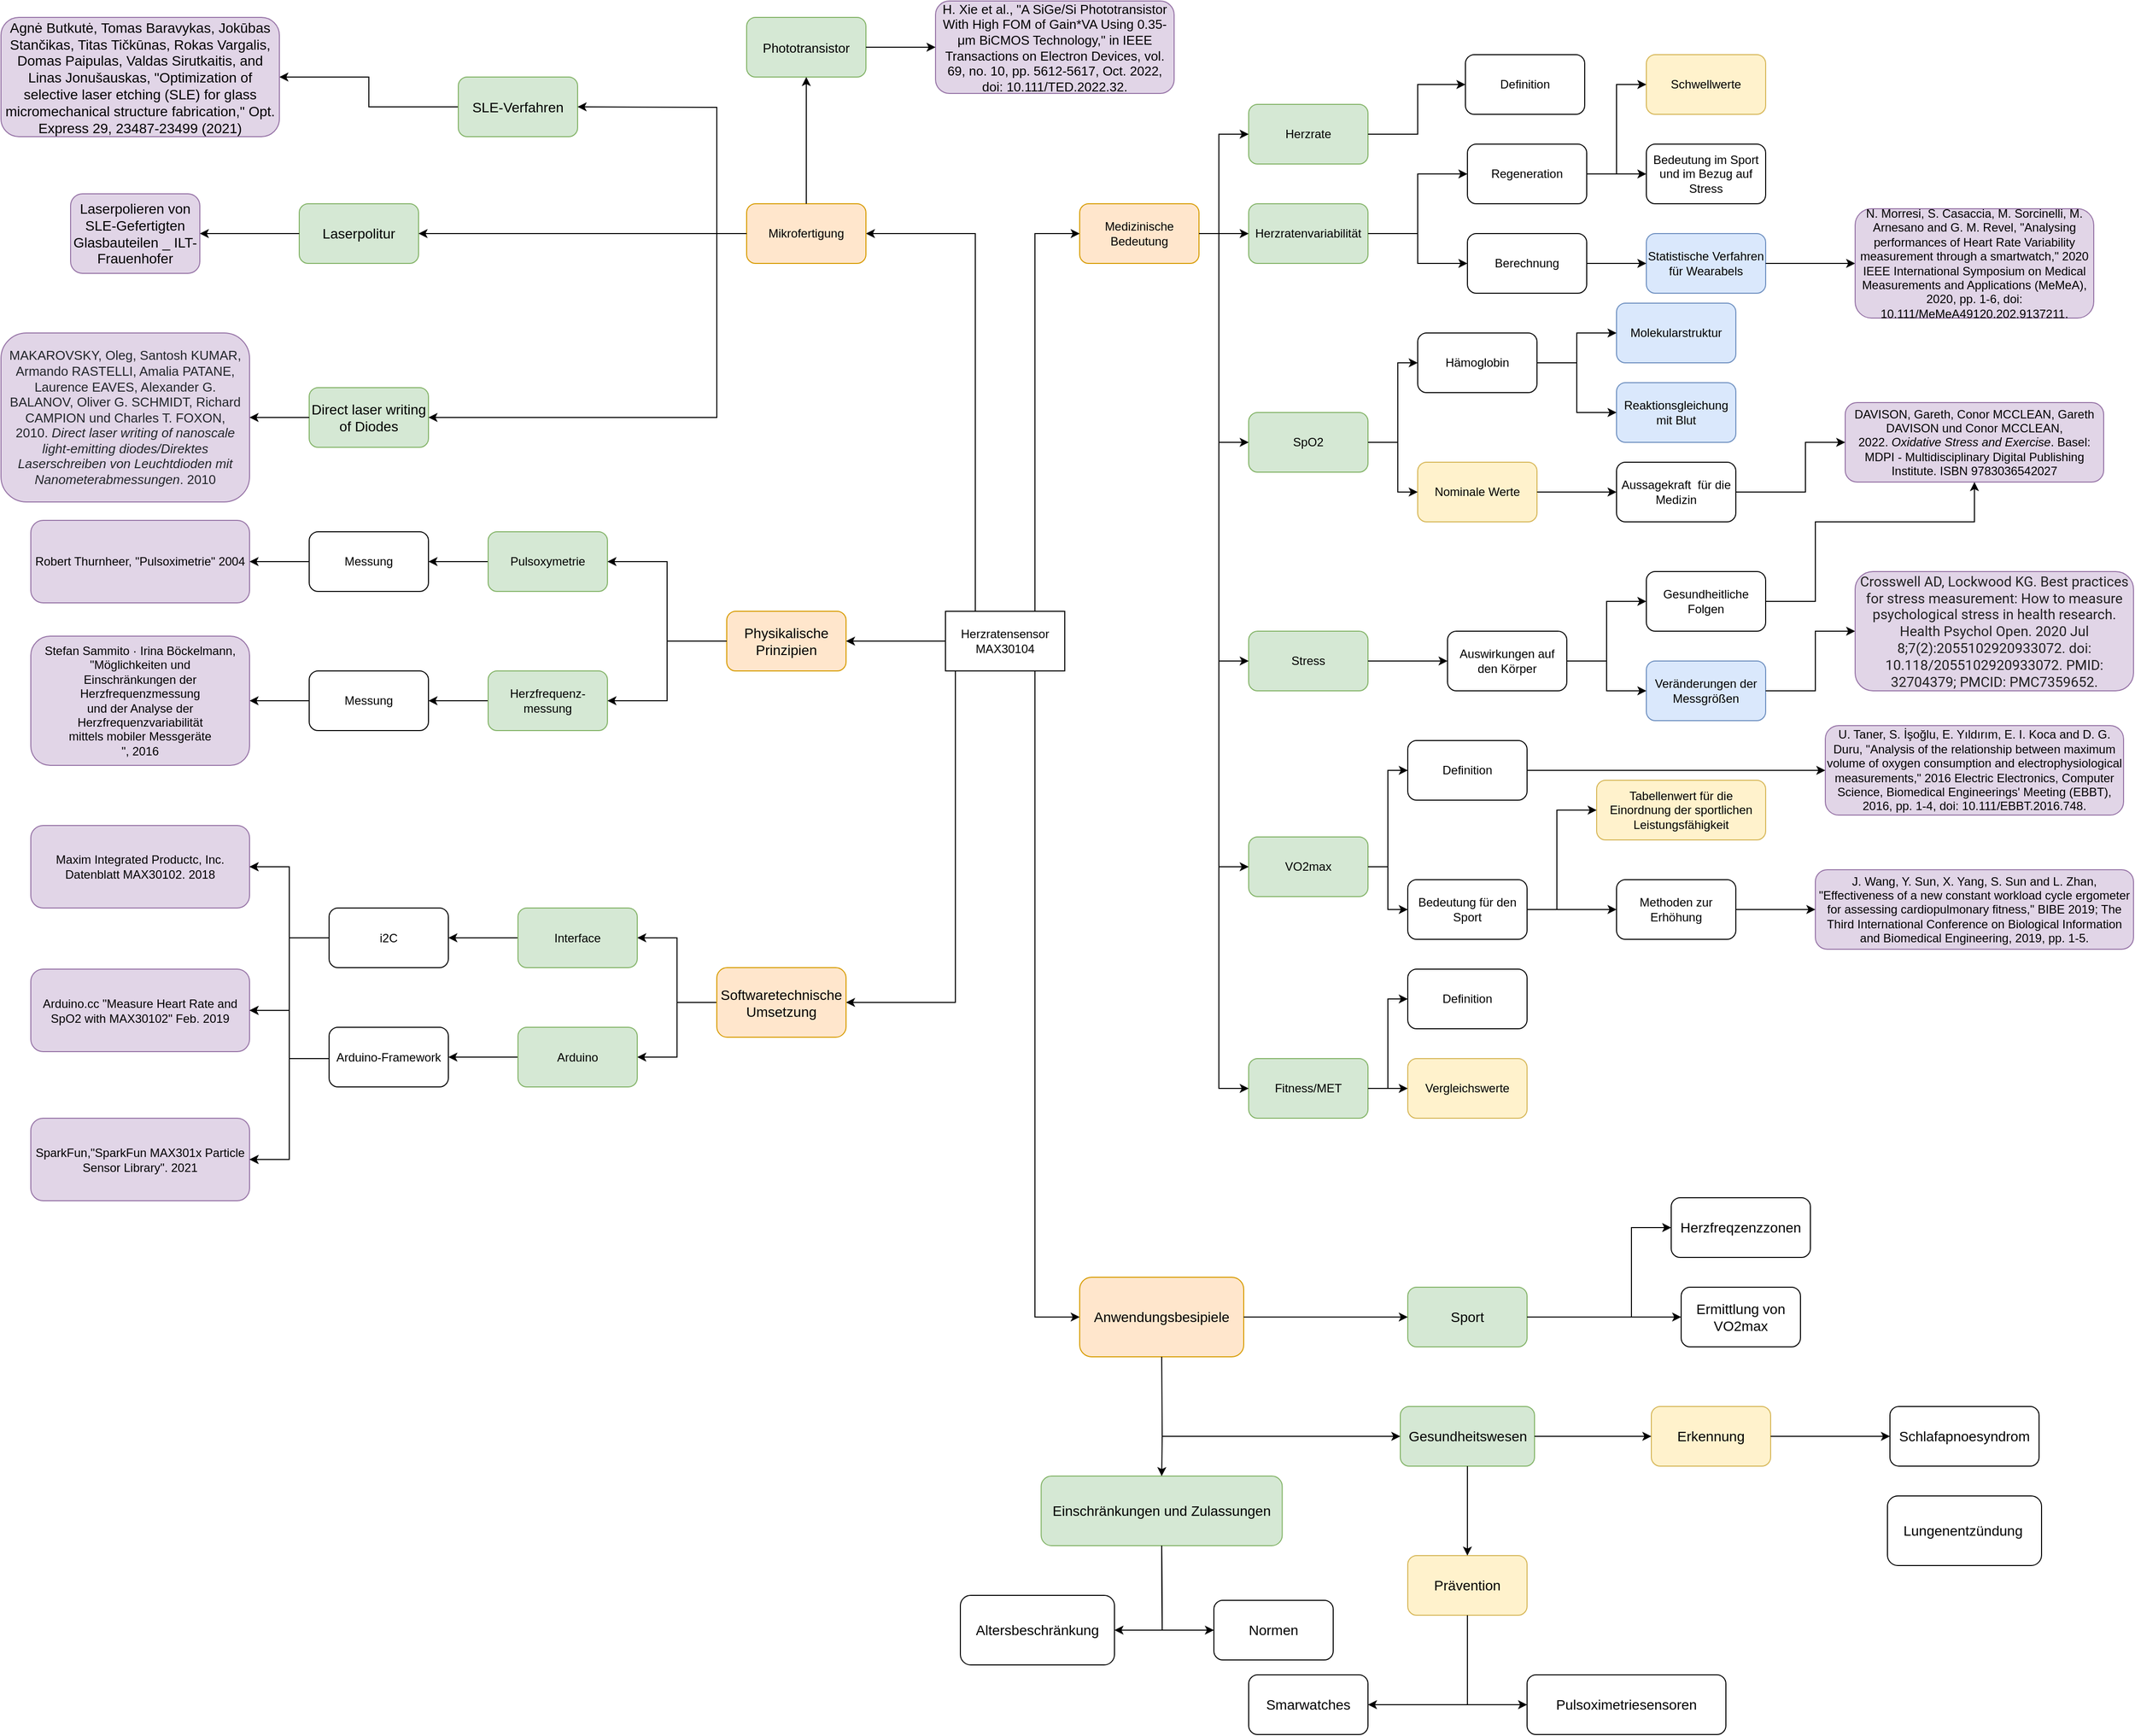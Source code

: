 <mxfile version="20.7.3" type="github">
  <diagram id="Ox3X5c6o4E4mUoxkDMP3" name="Seite-1">
    <mxGraphModel dx="1177" dy="764" grid="1" gridSize="10" guides="1" tooltips="1" connect="1" arrows="1" fold="1" page="1" pageScale="1" pageWidth="3300" pageHeight="2339" math="0" shadow="0">
      <root>
        <mxCell id="0" />
        <mxCell id="1" parent="0" />
        <mxCell id="-sYWdjPN1BsK5IJ5CKsn-82" style="edgeStyle=orthogonalEdgeStyle;rounded=0;orthogonalLoop=1;jettySize=auto;html=1;exitX=0.25;exitY=0;exitDx=0;exitDy=0;entryX=1;entryY=0.5;entryDx=0;entryDy=0;fontSize=14;fontColor=#000000;" parent="1" source="-sYWdjPN1BsK5IJ5CKsn-1" target="-sYWdjPN1BsK5IJ5CKsn-3" edge="1">
          <mxGeometry relative="1" as="geometry" />
        </mxCell>
        <mxCell id="DmaP0IcwDJtdefpeu606-30" style="edgeStyle=orthogonalEdgeStyle;rounded=0;orthogonalLoop=1;jettySize=auto;html=1;entryX=1;entryY=0.5;entryDx=0;entryDy=0;" parent="1" source="-sYWdjPN1BsK5IJ5CKsn-1" target="-sYWdjPN1BsK5IJ5CKsn-79" edge="1">
          <mxGeometry relative="1" as="geometry">
            <Array as="points">
              <mxPoint x="2080" y="1034" />
            </Array>
          </mxGeometry>
        </mxCell>
        <mxCell id="-sYWdjPN1BsK5IJ5CKsn-1" value="Herzratensensor&lt;br&gt;MAX30104" style="rounded=0;whiteSpace=wrap;html=1;" parent="1" vertex="1">
          <mxGeometry x="2070" y="640" width="120" height="60" as="geometry" />
        </mxCell>
        <mxCell id="-sYWdjPN1BsK5IJ5CKsn-2" value="Medizinische Bedeutung" style="rounded=1&#xa;;whiteSpace=wrap;html=1;fillColor=#ffe6cc;strokeColor=#d79b00;" parent="1" vertex="1">
          <mxGeometry x="2205" y="230" width="120" height="60" as="geometry" />
        </mxCell>
        <mxCell id="-sYWdjPN1BsK5IJ5CKsn-3" value="Mikrofertigung" style="rounded=1;whiteSpace=wrap;html=1;fillColor=#ffe6cc;strokeColor=#d79b00;" parent="1" vertex="1">
          <mxGeometry x="1870" y="230" width="120" height="60" as="geometry" />
        </mxCell>
        <mxCell id="-sYWdjPN1BsK5IJ5CKsn-5" value="" style="endArrow=classic;html=1;rounded=0;exitX=0.75;exitY=0;exitDx=0;exitDy=0;entryX=0;entryY=0.5;entryDx=0;entryDy=0;" parent="1" source="-sYWdjPN1BsK5IJ5CKsn-1" target="-sYWdjPN1BsK5IJ5CKsn-2" edge="1">
          <mxGeometry width="50" height="50" relative="1" as="geometry">
            <mxPoint x="2135" y="460" as="sourcePoint" />
            <mxPoint x="2185" y="410" as="targetPoint" />
            <Array as="points">
              <mxPoint x="2160" y="260" />
            </Array>
          </mxGeometry>
        </mxCell>
        <mxCell id="-sYWdjPN1BsK5IJ5CKsn-6" value="Herzrate" style="rounded=1;whiteSpace=wrap;html=1;fillColor=#d5e8d4;strokeColor=#82b366;" parent="1" vertex="1">
          <mxGeometry x="2375" y="130" width="120" height="60" as="geometry" />
        </mxCell>
        <mxCell id="-sYWdjPN1BsK5IJ5CKsn-7" value="Herzratenvariabilität" style="rounded=1;whiteSpace=wrap;html=1;fillColor=#d5e8d4;strokeColor=#82b366;" parent="1" vertex="1">
          <mxGeometry x="2375" y="230" width="120" height="60" as="geometry" />
        </mxCell>
        <mxCell id="-sYWdjPN1BsK5IJ5CKsn-8" value="SpO2" style="rounded=1;whiteSpace=wrap;html=1;fillColor=#d5e8d4;strokeColor=#82b366;" parent="1" vertex="1">
          <mxGeometry x="2375" y="440" width="120" height="60" as="geometry" />
        </mxCell>
        <mxCell id="-sYWdjPN1BsK5IJ5CKsn-9" value="Stress" style="rounded=1;whiteSpace=wrap;html=1;fillColor=#d5e8d4;strokeColor=#82b366;" parent="1" vertex="1">
          <mxGeometry x="2375" y="660" width="120" height="60" as="geometry" />
        </mxCell>
        <mxCell id="-sYWdjPN1BsK5IJ5CKsn-10" value="VO2max" style="rounded=1;whiteSpace=wrap;html=1;fillColor=#d5e8d4;strokeColor=#82b366;" parent="1" vertex="1">
          <mxGeometry x="2375" y="867" width="120" height="60" as="geometry" />
        </mxCell>
        <mxCell id="-sYWdjPN1BsK5IJ5CKsn-11" value="Fitness/MET" style="rounded=1;whiteSpace=wrap;html=1;fillColor=#d5e8d4;strokeColor=#82b366;" parent="1" vertex="1">
          <mxGeometry x="2375" y="1090" width="120" height="60" as="geometry" />
        </mxCell>
        <mxCell id="-sYWdjPN1BsK5IJ5CKsn-13" value="Regeneration" style="rounded=1;whiteSpace=wrap;html=1;" parent="1" vertex="1">
          <mxGeometry x="2595" y="170" width="120" height="60" as="geometry" />
        </mxCell>
        <mxCell id="-sYWdjPN1BsK5IJ5CKsn-14" value="Berechnung" style="rounded=1;whiteSpace=wrap;html=1;" parent="1" vertex="1">
          <mxGeometry x="2595" y="260" width="120" height="60" as="geometry" />
        </mxCell>
        <mxCell id="-sYWdjPN1BsK5IJ5CKsn-15" value="Definition" style="rounded=1;whiteSpace=wrap;html=1;" parent="1" vertex="1">
          <mxGeometry x="2593" y="80" width="120" height="60" as="geometry" />
        </mxCell>
        <mxCell id="-sYWdjPN1BsK5IJ5CKsn-16" value="" style="endArrow=classic;html=1;rounded=0;entryX=0;entryY=0.5;entryDx=0;entryDy=0;exitX=1;exitY=0.5;exitDx=0;exitDy=0;" parent="1" source="-sYWdjPN1BsK5IJ5CKsn-2" target="-sYWdjPN1BsK5IJ5CKsn-7" edge="1">
          <mxGeometry width="50" height="50" relative="1" as="geometry">
            <mxPoint x="2085" y="330" as="sourcePoint" />
            <mxPoint x="2135" y="280" as="targetPoint" />
          </mxGeometry>
        </mxCell>
        <mxCell id="-sYWdjPN1BsK5IJ5CKsn-17" value="" style="endArrow=classic;html=1;rounded=0;entryX=0;entryY=0.5;entryDx=0;entryDy=0;" parent="1" target="-sYWdjPN1BsK5IJ5CKsn-6" edge="1">
          <mxGeometry width="50" height="50" relative="1" as="geometry">
            <mxPoint x="2345" y="260" as="sourcePoint" />
            <mxPoint x="2135" y="280" as="targetPoint" />
            <Array as="points">
              <mxPoint x="2345" y="160" />
            </Array>
          </mxGeometry>
        </mxCell>
        <mxCell id="-sYWdjPN1BsK5IJ5CKsn-18" value="" style="endArrow=classic;html=1;rounded=0;entryX=0;entryY=0.5;entryDx=0;entryDy=0;" parent="1" target="-sYWdjPN1BsK5IJ5CKsn-8" edge="1">
          <mxGeometry width="50" height="50" relative="1" as="geometry">
            <mxPoint x="2345" y="260" as="sourcePoint" />
            <mxPoint x="2135" y="280" as="targetPoint" />
            <Array as="points">
              <mxPoint x="2345" y="470" />
            </Array>
          </mxGeometry>
        </mxCell>
        <mxCell id="-sYWdjPN1BsK5IJ5CKsn-19" value="" style="endArrow=classic;html=1;rounded=0;entryX=0;entryY=0.5;entryDx=0;entryDy=0;" parent="1" target="-sYWdjPN1BsK5IJ5CKsn-9" edge="1">
          <mxGeometry width="50" height="50" relative="1" as="geometry">
            <mxPoint x="2345" y="360" as="sourcePoint" />
            <mxPoint x="2135" y="280" as="targetPoint" />
            <Array as="points">
              <mxPoint x="2345" y="690" />
            </Array>
          </mxGeometry>
        </mxCell>
        <mxCell id="-sYWdjPN1BsK5IJ5CKsn-23" value="" style="endArrow=classic;html=1;rounded=0;entryX=0;entryY=0.5;entryDx=0;entryDy=0;" parent="1" target="-sYWdjPN1BsK5IJ5CKsn-10" edge="1">
          <mxGeometry width="50" height="50" relative="1" as="geometry">
            <mxPoint x="2345" y="690" as="sourcePoint" />
            <mxPoint x="2135" y="740" as="targetPoint" />
            <Array as="points">
              <mxPoint x="2345" y="897" />
            </Array>
          </mxGeometry>
        </mxCell>
        <mxCell id="-sYWdjPN1BsK5IJ5CKsn-24" value="" style="endArrow=classic;html=1;rounded=0;entryX=0;entryY=0.5;entryDx=0;entryDy=0;" parent="1" target="-sYWdjPN1BsK5IJ5CKsn-11" edge="1">
          <mxGeometry width="50" height="50" relative="1" as="geometry">
            <mxPoint x="2345" y="790" as="sourcePoint" />
            <mxPoint x="2135" y="740" as="targetPoint" />
            <Array as="points">
              <mxPoint x="2345" y="880" />
              <mxPoint x="2345" y="1120" />
            </Array>
          </mxGeometry>
        </mxCell>
        <mxCell id="-sYWdjPN1BsK5IJ5CKsn-26" value="" style="endArrow=classic;html=1;rounded=0;entryX=0;entryY=0.5;entryDx=0;entryDy=0;" parent="1" target="-sYWdjPN1BsK5IJ5CKsn-15" edge="1">
          <mxGeometry width="50" height="50" relative="1" as="geometry">
            <mxPoint x="2495" y="160" as="sourcePoint" />
            <mxPoint x="2135" y="300" as="targetPoint" />
            <Array as="points">
              <mxPoint x="2545" y="160" />
              <mxPoint x="2545" y="110" />
            </Array>
          </mxGeometry>
        </mxCell>
        <mxCell id="-sYWdjPN1BsK5IJ5CKsn-27" value="Statistische Verfahren für Wearabels" style="rounded=1;whiteSpace=wrap;html=1;fillColor=#dae8fc;strokeColor=#6c8ebf;" parent="1" vertex="1">
          <mxGeometry x="2775" y="260" width="120" height="60" as="geometry" />
        </mxCell>
        <mxCell id="-sYWdjPN1BsK5IJ5CKsn-28" value="" style="endArrow=classic;html=1;rounded=0;exitX=1;exitY=0.5;exitDx=0;exitDy=0;entryX=0;entryY=0.5;entryDx=0;entryDy=0;" parent="1" source="-sYWdjPN1BsK5IJ5CKsn-7" target="-sYWdjPN1BsK5IJ5CKsn-13" edge="1">
          <mxGeometry width="50" height="50" relative="1" as="geometry">
            <mxPoint x="2815" y="350" as="sourcePoint" />
            <mxPoint x="2865" y="300" as="targetPoint" />
            <Array as="points">
              <mxPoint x="2545" y="260" />
              <mxPoint x="2545" y="200" />
            </Array>
          </mxGeometry>
        </mxCell>
        <mxCell id="-sYWdjPN1BsK5IJ5CKsn-29" value="" style="endArrow=classic;html=1;rounded=0;entryX=0;entryY=0.5;entryDx=0;entryDy=0;" parent="1" target="-sYWdjPN1BsK5IJ5CKsn-14" edge="1">
          <mxGeometry width="50" height="50" relative="1" as="geometry">
            <mxPoint x="2545" y="260" as="sourcePoint" />
            <mxPoint x="2865" y="300" as="targetPoint" />
            <Array as="points">
              <mxPoint x="2545" y="290" />
            </Array>
          </mxGeometry>
        </mxCell>
        <mxCell id="-sYWdjPN1BsK5IJ5CKsn-30" value="" style="endArrow=classic;html=1;rounded=0;exitX=1;exitY=0.5;exitDx=0;exitDy=0;" parent="1" source="-sYWdjPN1BsK5IJ5CKsn-14" edge="1">
          <mxGeometry width="50" height="50" relative="1" as="geometry">
            <mxPoint x="2815" y="350" as="sourcePoint" />
            <mxPoint x="2775" y="290" as="targetPoint" />
          </mxGeometry>
        </mxCell>
        <mxCell id="-sYWdjPN1BsK5IJ5CKsn-31" value="Schwellwerte" style="rounded=1;whiteSpace=wrap;html=1;fillColor=#fff2cc;strokeColor=#d6b656;" parent="1" vertex="1">
          <mxGeometry x="2775" y="80" width="120" height="60" as="geometry" />
        </mxCell>
        <mxCell id="-sYWdjPN1BsK5IJ5CKsn-32" value="Bedeutung im Sport und im Bezug auf Stress" style="rounded=1;whiteSpace=wrap;html=1;" parent="1" vertex="1">
          <mxGeometry x="2775" y="170" width="120" height="60" as="geometry" />
        </mxCell>
        <mxCell id="-sYWdjPN1BsK5IJ5CKsn-33" value="" style="endArrow=classic;html=1;rounded=0;exitX=1;exitY=0.5;exitDx=0;exitDy=0;entryX=0;entryY=0.5;entryDx=0;entryDy=0;" parent="1" source="-sYWdjPN1BsK5IJ5CKsn-13" target="-sYWdjPN1BsK5IJ5CKsn-31" edge="1">
          <mxGeometry width="50" height="50" relative="1" as="geometry">
            <mxPoint x="2815" y="350" as="sourcePoint" />
            <mxPoint x="2865" y="300" as="targetPoint" />
            <Array as="points">
              <mxPoint x="2745" y="200" />
              <mxPoint x="2745" y="110" />
            </Array>
          </mxGeometry>
        </mxCell>
        <mxCell id="-sYWdjPN1BsK5IJ5CKsn-34" value="" style="endArrow=classic;html=1;rounded=0;exitX=1;exitY=0.5;exitDx=0;exitDy=0;entryX=0;entryY=0.5;entryDx=0;entryDy=0;" parent="1" source="-sYWdjPN1BsK5IJ5CKsn-13" target="-sYWdjPN1BsK5IJ5CKsn-32" edge="1">
          <mxGeometry width="50" height="50" relative="1" as="geometry">
            <mxPoint x="2815" y="350" as="sourcePoint" />
            <mxPoint x="2865" y="300" as="targetPoint" />
          </mxGeometry>
        </mxCell>
        <mxCell id="-sYWdjPN1BsK5IJ5CKsn-35" value="Auswirkungen auf den Körper" style="rounded=1;whiteSpace=wrap;html=1;" parent="1" vertex="1">
          <mxGeometry x="2575" y="660" width="120" height="60" as="geometry" />
        </mxCell>
        <mxCell id="-sYWdjPN1BsK5IJ5CKsn-36" value="Gesundheitliche Folgen" style="rounded=1;whiteSpace=wrap;html=1;" parent="1" vertex="1">
          <mxGeometry x="2775" y="600" width="120" height="60" as="geometry" />
        </mxCell>
        <mxCell id="-sYWdjPN1BsK5IJ5CKsn-37" value="Veränderungen der Messgrößen" style="rounded=1;whiteSpace=wrap;html=1;fillColor=#dae8fc;strokeColor=#6c8ebf;" parent="1" vertex="1">
          <mxGeometry x="2775" y="690" width="120" height="60" as="geometry" />
        </mxCell>
        <mxCell id="-sYWdjPN1BsK5IJ5CKsn-38" value="" style="endArrow=classic;html=1;rounded=0;exitX=1;exitY=0.5;exitDx=0;exitDy=0;entryX=0;entryY=0.5;entryDx=0;entryDy=0;" parent="1" source="-sYWdjPN1BsK5IJ5CKsn-9" target="-sYWdjPN1BsK5IJ5CKsn-35" edge="1">
          <mxGeometry width="50" height="50" relative="1" as="geometry">
            <mxPoint x="2815" y="650" as="sourcePoint" />
            <mxPoint x="2865" y="600" as="targetPoint" />
          </mxGeometry>
        </mxCell>
        <mxCell id="-sYWdjPN1BsK5IJ5CKsn-39" value="" style="endArrow=classic;html=1;rounded=0;exitX=1;exitY=0.5;exitDx=0;exitDy=0;entryX=0;entryY=0.5;entryDx=0;entryDy=0;" parent="1" source="-sYWdjPN1BsK5IJ5CKsn-35" target="-sYWdjPN1BsK5IJ5CKsn-36" edge="1">
          <mxGeometry width="50" height="50" relative="1" as="geometry">
            <mxPoint x="2815" y="650" as="sourcePoint" />
            <mxPoint x="2865" y="600" as="targetPoint" />
            <Array as="points">
              <mxPoint x="2735" y="690" />
              <mxPoint x="2735" y="630" />
            </Array>
          </mxGeometry>
        </mxCell>
        <mxCell id="-sYWdjPN1BsK5IJ5CKsn-40" value="" style="endArrow=classic;html=1;rounded=0;entryX=0;entryY=0.5;entryDx=0;entryDy=0;" parent="1" target="-sYWdjPN1BsK5IJ5CKsn-37" edge="1">
          <mxGeometry width="50" height="50" relative="1" as="geometry">
            <mxPoint x="2695" y="690" as="sourcePoint" />
            <mxPoint x="2865" y="600" as="targetPoint" />
            <Array as="points">
              <mxPoint x="2735" y="690" />
              <mxPoint x="2735" y="720" />
            </Array>
          </mxGeometry>
        </mxCell>
        <mxCell id="-sYWdjPN1BsK5IJ5CKsn-41" value="Hämoglobin" style="rounded=1;whiteSpace=wrap;html=1;" parent="1" vertex="1">
          <mxGeometry x="2545" y="360" width="120" height="60" as="geometry" />
        </mxCell>
        <mxCell id="-sYWdjPN1BsK5IJ5CKsn-42" value="Nominale Werte" style="rounded=1;whiteSpace=wrap;html=1;fillColor=#fff2cc;strokeColor=#d6b656;" parent="1" vertex="1">
          <mxGeometry x="2545" y="490" width="120" height="60" as="geometry" />
        </mxCell>
        <mxCell id="-sYWdjPN1BsK5IJ5CKsn-43" value="Aussagekraft &amp;nbsp;für die Medizin" style="rounded=1;whiteSpace=wrap;html=1;" parent="1" vertex="1">
          <mxGeometry x="2745" y="490" width="120" height="60" as="geometry" />
        </mxCell>
        <mxCell id="-sYWdjPN1BsK5IJ5CKsn-44" value="" style="endArrow=classic;html=1;rounded=0;exitX=1;exitY=0.5;exitDx=0;exitDy=0;entryX=0;entryY=0.5;entryDx=0;entryDy=0;" parent="1" source="-sYWdjPN1BsK5IJ5CKsn-8" target="-sYWdjPN1BsK5IJ5CKsn-42" edge="1">
          <mxGeometry width="50" height="50" relative="1" as="geometry">
            <mxPoint x="2815" y="450" as="sourcePoint" />
            <mxPoint x="2865" y="400" as="targetPoint" />
            <Array as="points">
              <mxPoint x="2525" y="470" />
              <mxPoint x="2525" y="520" />
            </Array>
          </mxGeometry>
        </mxCell>
        <mxCell id="-sYWdjPN1BsK5IJ5CKsn-45" value="" style="endArrow=classic;html=1;rounded=0;entryX=0;entryY=0.5;entryDx=0;entryDy=0;exitX=1;exitY=0.5;exitDx=0;exitDy=0;" parent="1" source="-sYWdjPN1BsK5IJ5CKsn-8" target="-sYWdjPN1BsK5IJ5CKsn-41" edge="1">
          <mxGeometry width="50" height="50" relative="1" as="geometry">
            <mxPoint x="2815" y="450" as="sourcePoint" />
            <mxPoint x="2865" y="400" as="targetPoint" />
            <Array as="points">
              <mxPoint x="2525" y="470" />
              <mxPoint x="2525" y="390" />
            </Array>
          </mxGeometry>
        </mxCell>
        <mxCell id="-sYWdjPN1BsK5IJ5CKsn-46" value="Reaktionsgleichung mit Blut" style="rounded=1;whiteSpace=wrap;html=1;fillColor=#dae8fc;strokeColor=#6c8ebf;" parent="1" vertex="1">
          <mxGeometry x="2745" y="410" width="120" height="60" as="geometry" />
        </mxCell>
        <mxCell id="-sYWdjPN1BsK5IJ5CKsn-47" value="Molekularstruktur" style="rounded=1;whiteSpace=wrap;html=1;fillColor=#dae8fc;strokeColor=#6c8ebf;" parent="1" vertex="1">
          <mxGeometry x="2745" y="330" width="120" height="60" as="geometry" />
        </mxCell>
        <mxCell id="-sYWdjPN1BsK5IJ5CKsn-48" value="" style="endArrow=classic;html=1;rounded=0;exitX=1;exitY=0.5;exitDx=0;exitDy=0;entryX=0;entryY=0.5;entryDx=0;entryDy=0;" parent="1" source="-sYWdjPN1BsK5IJ5CKsn-41" target="-sYWdjPN1BsK5IJ5CKsn-47" edge="1">
          <mxGeometry width="50" height="50" relative="1" as="geometry">
            <mxPoint x="2815" y="500" as="sourcePoint" />
            <mxPoint x="2865" y="450" as="targetPoint" />
            <Array as="points">
              <mxPoint x="2705" y="390" />
              <mxPoint x="2705" y="360" />
            </Array>
          </mxGeometry>
        </mxCell>
        <mxCell id="-sYWdjPN1BsK5IJ5CKsn-49" value="" style="endArrow=classic;html=1;rounded=0;exitX=1;exitY=0.5;exitDx=0;exitDy=0;entryX=0;entryY=0.5;entryDx=0;entryDy=0;" parent="1" source="-sYWdjPN1BsK5IJ5CKsn-41" target="-sYWdjPN1BsK5IJ5CKsn-46" edge="1">
          <mxGeometry width="50" height="50" relative="1" as="geometry">
            <mxPoint x="2815" y="500" as="sourcePoint" />
            <mxPoint x="2865" y="450" as="targetPoint" />
            <Array as="points">
              <mxPoint x="2705" y="390" />
              <mxPoint x="2705" y="440" />
            </Array>
          </mxGeometry>
        </mxCell>
        <mxCell id="-sYWdjPN1BsK5IJ5CKsn-50" value="" style="endArrow=classic;html=1;rounded=0;exitX=1;exitY=0.5;exitDx=0;exitDy=0;entryX=0;entryY=0.5;entryDx=0;entryDy=0;" parent="1" source="-sYWdjPN1BsK5IJ5CKsn-42" target="-sYWdjPN1BsK5IJ5CKsn-43" edge="1">
          <mxGeometry width="50" height="50" relative="1" as="geometry">
            <mxPoint x="2815" y="500" as="sourcePoint" />
            <mxPoint x="2865" y="450" as="targetPoint" />
          </mxGeometry>
        </mxCell>
        <mxCell id="-sYWdjPN1BsK5IJ5CKsn-51" value="Definition" style="rounded=1;whiteSpace=wrap;html=1;" parent="1" vertex="1">
          <mxGeometry x="2535" y="770" width="120" height="60" as="geometry" />
        </mxCell>
        <mxCell id="-sYWdjPN1BsK5IJ5CKsn-52" value="Bedeutung für den Sport" style="rounded=1;whiteSpace=wrap;html=1;" parent="1" vertex="1">
          <mxGeometry x="2535" y="910" width="120" height="60" as="geometry" />
        </mxCell>
        <mxCell id="-sYWdjPN1BsK5IJ5CKsn-53" value="Tabellenwert für die Einordnung der sportlichen Leistungsfähigkeit" style="rounded=1;whiteSpace=wrap;html=1;fillColor=#fff2cc;strokeColor=#d6b656;" parent="1" vertex="1">
          <mxGeometry x="2725" y="810" width="170" height="60" as="geometry" />
        </mxCell>
        <mxCell id="-sYWdjPN1BsK5IJ5CKsn-54" value="Methoden zur Erhöhung" style="rounded=1;whiteSpace=wrap;html=1;" parent="1" vertex="1">
          <mxGeometry x="2745" y="910" width="120" height="60" as="geometry" />
        </mxCell>
        <mxCell id="-sYWdjPN1BsK5IJ5CKsn-55" value="" style="endArrow=classic;html=1;rounded=0;exitX=1;exitY=0.5;exitDx=0;exitDy=0;entryX=0;entryY=0.5;entryDx=0;entryDy=0;" parent="1" source="-sYWdjPN1BsK5IJ5CKsn-52" target="-sYWdjPN1BsK5IJ5CKsn-54" edge="1">
          <mxGeometry width="50" height="50" relative="1" as="geometry">
            <mxPoint x="2815" y="920" as="sourcePoint" />
            <mxPoint x="2865" y="870" as="targetPoint" />
          </mxGeometry>
        </mxCell>
        <mxCell id="-sYWdjPN1BsK5IJ5CKsn-56" value="" style="endArrow=classic;html=1;rounded=0;entryX=0;entryY=0.5;entryDx=0;entryDy=0;exitX=1;exitY=0.5;exitDx=0;exitDy=0;" parent="1" source="-sYWdjPN1BsK5IJ5CKsn-52" target="-sYWdjPN1BsK5IJ5CKsn-53" edge="1">
          <mxGeometry width="50" height="50" relative="1" as="geometry">
            <mxPoint x="2815" y="920" as="sourcePoint" />
            <mxPoint x="2865" y="870" as="targetPoint" />
            <Array as="points">
              <mxPoint x="2685" y="940" />
              <mxPoint x="2685" y="840" />
            </Array>
          </mxGeometry>
        </mxCell>
        <mxCell id="-sYWdjPN1BsK5IJ5CKsn-57" value="" style="endArrow=classic;html=1;rounded=0;entryX=0;entryY=0.5;entryDx=0;entryDy=0;exitX=1;exitY=0.5;exitDx=0;exitDy=0;" parent="1" source="-sYWdjPN1BsK5IJ5CKsn-10" target="-sYWdjPN1BsK5IJ5CKsn-51" edge="1">
          <mxGeometry width="50" height="50" relative="1" as="geometry">
            <mxPoint x="2815" y="920" as="sourcePoint" />
            <mxPoint x="2865" y="870" as="targetPoint" />
            <Array as="points">
              <mxPoint x="2515" y="897" />
              <mxPoint x="2515" y="800" />
            </Array>
          </mxGeometry>
        </mxCell>
        <mxCell id="-sYWdjPN1BsK5IJ5CKsn-58" value="" style="endArrow=classic;html=1;rounded=0;exitX=1;exitY=0.5;exitDx=0;exitDy=0;entryX=0;entryY=0.5;entryDx=0;entryDy=0;" parent="1" source="-sYWdjPN1BsK5IJ5CKsn-10" target="-sYWdjPN1BsK5IJ5CKsn-52" edge="1">
          <mxGeometry width="50" height="50" relative="1" as="geometry">
            <mxPoint x="2495" y="900" as="sourcePoint" />
            <mxPoint x="2865" y="870" as="targetPoint" />
            <Array as="points">
              <mxPoint x="2515" y="897" />
              <mxPoint x="2515" y="940" />
            </Array>
          </mxGeometry>
        </mxCell>
        <mxCell id="-sYWdjPN1BsK5IJ5CKsn-59" value="Vergleichswerte" style="rounded=1;whiteSpace=wrap;html=1;fillColor=#fff2cc;strokeColor=#d6b656;" parent="1" vertex="1">
          <mxGeometry x="2535" y="1090" width="120" height="60" as="geometry" />
        </mxCell>
        <mxCell id="-sYWdjPN1BsK5IJ5CKsn-60" value="Definition" style="rounded=1;whiteSpace=wrap;html=1;" parent="1" vertex="1">
          <mxGeometry x="2535" y="1000" width="120" height="60" as="geometry" />
        </mxCell>
        <mxCell id="-sYWdjPN1BsK5IJ5CKsn-61" value="" style="endArrow=classic;html=1;rounded=0;entryX=0;entryY=0.5;entryDx=0;entryDy=0;exitX=1;exitY=0.5;exitDx=0;exitDy=0;" parent="1" source="-sYWdjPN1BsK5IJ5CKsn-11" target="-sYWdjPN1BsK5IJ5CKsn-59" edge="1">
          <mxGeometry width="50" height="50" relative="1" as="geometry">
            <mxPoint x="2815" y="1090" as="sourcePoint" />
            <mxPoint x="2865" y="1040" as="targetPoint" />
          </mxGeometry>
        </mxCell>
        <mxCell id="-sYWdjPN1BsK5IJ5CKsn-62" value="" style="endArrow=classic;html=1;rounded=0;entryX=0;entryY=0.5;entryDx=0;entryDy=0;" parent="1" target="-sYWdjPN1BsK5IJ5CKsn-60" edge="1">
          <mxGeometry width="50" height="50" relative="1" as="geometry">
            <mxPoint x="2495" y="1120" as="sourcePoint" />
            <mxPoint x="2865" y="1040" as="targetPoint" />
            <Array as="points">
              <mxPoint x="2515" y="1120" />
              <mxPoint x="2515" y="1030" />
            </Array>
          </mxGeometry>
        </mxCell>
        <mxCell id="-sYWdjPN1BsK5IJ5CKsn-63" value="U. Taner, S. İşoğlu, E. Yıldırım, E. I. Koca and D. G. Duru, &quot;Analysis of the relationship between maximum volume of oxygen consumption and electrophysiological measurements,&quot; 2016 Electric Electronics, Computer Science, Biomedical Engineerings&#39; Meeting (EBBT), 2016, pp. 1-4, doi: 10.111/EBBT.2016.748." style="rounded=1;whiteSpace=wrap;html=1;fillColor=#e1d5e7;strokeColor=#9673a6;" parent="1" vertex="1">
          <mxGeometry x="2955" y="755" width="300" height="90" as="geometry" />
        </mxCell>
        <mxCell id="-sYWdjPN1BsK5IJ5CKsn-64" value="" style="endArrow=classic;html=1;rounded=0;entryX=0;entryY=0.5;entryDx=0;entryDy=0;exitX=1;exitY=0.5;exitDx=0;exitDy=0;" parent="1" source="-sYWdjPN1BsK5IJ5CKsn-51" target="-sYWdjPN1BsK5IJ5CKsn-63" edge="1">
          <mxGeometry width="50" height="50" relative="1" as="geometry">
            <mxPoint x="2765" y="940" as="sourcePoint" />
            <mxPoint x="2815" y="890" as="targetPoint" />
          </mxGeometry>
        </mxCell>
        <mxCell id="-sYWdjPN1BsK5IJ5CKsn-65" value="J. Wang, Y. Sun, X. Yang, S. Sun and L. Zhan, &quot;Effectiveness of a new constant workload cycle ergometer for assessing cardiopulmonary fitness,&quot; BIBE 2019; The Third International Conference on Biological Information and Biomedical Engineering, 2019, pp. 1-5." style="rounded=1;whiteSpace=wrap;html=1;fillColor=#e1d5e7;strokeColor=#9673a6;" parent="1" vertex="1">
          <mxGeometry x="2945" y="900" width="320" height="80" as="geometry" />
        </mxCell>
        <mxCell id="-sYWdjPN1BsK5IJ5CKsn-66" value="" style="endArrow=classic;html=1;rounded=0;entryX=0;entryY=0.5;entryDx=0;entryDy=0;" parent="1" target="-sYWdjPN1BsK5IJ5CKsn-65" edge="1">
          <mxGeometry width="50" height="50" relative="1" as="geometry">
            <mxPoint x="2865" y="940" as="sourcePoint" />
            <mxPoint x="2815" y="890" as="targetPoint" />
          </mxGeometry>
        </mxCell>
        <mxCell id="-sYWdjPN1BsK5IJ5CKsn-67" value="" style="endArrow=classic;html=1;rounded=0;exitX=1;exitY=0.5;exitDx=0;exitDy=0;entryX=0;entryY=0.5;entryDx=0;entryDy=0;" parent="1" source="-sYWdjPN1BsK5IJ5CKsn-27" target="-sYWdjPN1BsK5IJ5CKsn-68" edge="1">
          <mxGeometry width="50" height="50" relative="1" as="geometry">
            <mxPoint x="2765" y="350" as="sourcePoint" />
            <mxPoint x="2995" y="280" as="targetPoint" />
          </mxGeometry>
        </mxCell>
        <mxCell id="-sYWdjPN1BsK5IJ5CKsn-68" value="N. Morresi, S. Casaccia, M. Sorcinelli, M. Arnesano and G. M. Revel, &quot;Analysing performances of Heart Rate Variability measurement through a smartwatch,&quot; 2020 IEEE International Symposium on Medical Measurements and Applications (MeMeA), 2020, pp. 1-6, doi: 10.111/MeMeA49120.202.9137211." style="rounded=1;whiteSpace=wrap;html=1;fillColor=#e1d5e7;strokeColor=#9673a6;" parent="1" vertex="1">
          <mxGeometry x="2985" y="235" width="240" height="110" as="geometry" />
        </mxCell>
        <mxCell id="-sYWdjPN1BsK5IJ5CKsn-69" value="&lt;font style=&quot;font-size: 12px;&quot;&gt;&lt;span style=&quot;caret-color: rgb(33, 37, 41); font-family: myriad-pro-semi-condensed, Arial, Helvetica, sans-serif; text-align: left;&quot;&gt;DAVISON, Gareth, Conor MCCLEAN, Gareth DAVISON und Conor MCCLEAN, 2022.&amp;nbsp;&lt;/span&gt;&lt;em style=&quot;box-sizing: border-box; caret-color: rgb(33, 37, 41); font-family: myriad-pro-semi-condensed, Arial, Helvetica, sans-serif; text-align: left;&quot;&gt;Oxidative Stress and Exercise&lt;/em&gt;&lt;span style=&quot;caret-color: rgb(33, 37, 41); font-family: myriad-pro-semi-condensed, Arial, Helvetica, sans-serif; text-align: left;&quot;&gt;. Basel: MDPI - Multidisciplinary Digital Publishing Institute. ISBN&amp;nbsp;9783036542027&lt;/span&gt;&lt;/font&gt;" style="rounded=1;whiteSpace=wrap;html=1;fillColor=#e1d5e7;strokeColor=#9673a6;labelBackgroundColor=none;" parent="1" vertex="1">
          <mxGeometry x="2975" y="430" width="260" height="80" as="geometry" />
        </mxCell>
        <mxCell id="-sYWdjPN1BsK5IJ5CKsn-70" value="" style="endArrow=classic;html=1;rounded=0;fontSize=12;entryX=0;entryY=0.5;entryDx=0;entryDy=0;exitX=1;exitY=0.5;exitDx=0;exitDy=0;" parent="1" source="-sYWdjPN1BsK5IJ5CKsn-43" target="-sYWdjPN1BsK5IJ5CKsn-69" edge="1">
          <mxGeometry width="50" height="50" relative="1" as="geometry">
            <mxPoint x="2765" y="430" as="sourcePoint" />
            <mxPoint x="2815" y="380" as="targetPoint" />
            <Array as="points">
              <mxPoint x="2935" y="520" />
              <mxPoint x="2935" y="470" />
            </Array>
          </mxGeometry>
        </mxCell>
        <mxCell id="-sYWdjPN1BsK5IJ5CKsn-71" value="" style="endArrow=classic;html=1;rounded=0;fontSize=12;entryX=0.5;entryY=1;entryDx=0;entryDy=0;exitX=1;exitY=0.5;exitDx=0;exitDy=0;" parent="1" source="-sYWdjPN1BsK5IJ5CKsn-36" target="-sYWdjPN1BsK5IJ5CKsn-69" edge="1">
          <mxGeometry width="50" height="50" relative="1" as="geometry">
            <mxPoint x="2765" y="490" as="sourcePoint" />
            <mxPoint x="2815" y="440" as="targetPoint" />
            <Array as="points">
              <mxPoint x="2945" y="630" />
              <mxPoint x="2945" y="550" />
              <mxPoint x="3105" y="550" />
            </Array>
          </mxGeometry>
        </mxCell>
        <mxCell id="-sYWdjPN1BsK5IJ5CKsn-72" value="" style="endArrow=classic;html=1;rounded=0;fontSize=12;fontColor=#000000;exitX=1;exitY=0.5;exitDx=0;exitDy=0;entryX=0;entryY=0.5;entryDx=0;entryDy=0;" parent="1" source="-sYWdjPN1BsK5IJ5CKsn-37" target="-sYWdjPN1BsK5IJ5CKsn-73" edge="1">
          <mxGeometry width="50" height="50" relative="1" as="geometry">
            <mxPoint x="2765" y="800" as="sourcePoint" />
            <mxPoint x="3045" y="720" as="targetPoint" />
            <Array as="points">
              <mxPoint x="2945" y="720" />
              <mxPoint x="2945" y="660" />
            </Array>
          </mxGeometry>
        </mxCell>
        <mxCell id="-sYWdjPN1BsK5IJ5CKsn-73" value="&lt;span style=&quot;text-align: start; caret-color: rgb(33, 33, 33); color: rgb(33, 33, 33); font-family: Roboto, &amp;quot;Helvetica Neue&amp;quot;, Arial, Tahoma; font-size: 14px;&quot;&gt;Crosswell AD, Lockwood KG. Best practices for stress measurement: How to measure psychological stress in health research. Health Psychol Open. 2020 Jul 8;7(2):2055102920933072. doi: 10.118/2055102920933072. PMID: 32704379; PMCID: PMC7359652.&lt;/span&gt;" style="rounded=1;whiteSpace=wrap;html=1;fontSize=14;fillColor=#e1d5e7;strokeColor=#9673a6;labelBackgroundColor=none;" parent="1" vertex="1">
          <mxGeometry x="2985" y="600" width="280" height="120" as="geometry" />
        </mxCell>
        <mxCell id="-sYWdjPN1BsK5IJ5CKsn-74" value="Anwendungsbesipiele" style="rounded=1;whiteSpace=wrap;html=1;labelBackgroundColor=none;fontSize=14;fillColor=#ffe6cc;strokeColor=#d79b00;" parent="1" vertex="1">
          <mxGeometry x="2205" y="1310" width="165" height="80" as="geometry" />
        </mxCell>
        <mxCell id="-sYWdjPN1BsK5IJ5CKsn-77" value="" style="endArrow=classic;html=1;rounded=0;fontSize=14;fontColor=#000000;entryX=0;entryY=0.5;entryDx=0;entryDy=0;exitX=0.75;exitY=1;exitDx=0;exitDy=0;" parent="1" source="-sYWdjPN1BsK5IJ5CKsn-1" target="-sYWdjPN1BsK5IJ5CKsn-74" edge="1">
          <mxGeometry width="50" height="50" relative="1" as="geometry">
            <mxPoint x="1970" y="1010" as="sourcePoint" />
            <mxPoint x="2020" y="960" as="targetPoint" />
            <Array as="points">
              <mxPoint x="2160" y="1350" />
            </Array>
          </mxGeometry>
        </mxCell>
        <mxCell id="-sYWdjPN1BsK5IJ5CKsn-78" value="Physikalische Prinzipien" style="rounded=1;whiteSpace=wrap;html=1;labelBackgroundColor=none;fontSize=14;fillColor=#ffe6cc;strokeColor=#d79b00;" parent="1" vertex="1">
          <mxGeometry x="1850" y="640" width="120" height="60" as="geometry" />
        </mxCell>
        <mxCell id="DmaP0IcwDJtdefpeu606-28" style="edgeStyle=orthogonalEdgeStyle;rounded=0;orthogonalLoop=1;jettySize=auto;html=1;" parent="1" source="-sYWdjPN1BsK5IJ5CKsn-79" target="DmaP0IcwDJtdefpeu606-11" edge="1">
          <mxGeometry relative="1" as="geometry" />
        </mxCell>
        <mxCell id="DmaP0IcwDJtdefpeu606-29" style="edgeStyle=orthogonalEdgeStyle;rounded=0;orthogonalLoop=1;jettySize=auto;html=1;entryX=1;entryY=0.5;entryDx=0;entryDy=0;" parent="1" source="-sYWdjPN1BsK5IJ5CKsn-79" target="DmaP0IcwDJtdefpeu606-12" edge="1">
          <mxGeometry relative="1" as="geometry" />
        </mxCell>
        <mxCell id="-sYWdjPN1BsK5IJ5CKsn-79" value="Softwaretechnische&lt;br&gt;Umsetzung" style="rounded=1;whiteSpace=wrap;html=1;labelBackgroundColor=none;fontSize=14;fillColor=#ffe6cc;strokeColor=#d79b00;" parent="1" vertex="1">
          <mxGeometry x="1840" y="998.5" width="130" height="70" as="geometry" />
        </mxCell>
        <mxCell id="-sYWdjPN1BsK5IJ5CKsn-83" value="" style="endArrow=classic;html=1;rounded=0;fontSize=14;fontColor=#000000;entryX=1;entryY=0.5;entryDx=0;entryDy=0;exitX=0;exitY=0.5;exitDx=0;exitDy=0;" parent="1" source="-sYWdjPN1BsK5IJ5CKsn-1" target="-sYWdjPN1BsK5IJ5CKsn-78" edge="1">
          <mxGeometry width="50" height="50" relative="1" as="geometry">
            <mxPoint x="2410" y="980" as="sourcePoint" />
            <mxPoint x="2460" y="930" as="targetPoint" />
          </mxGeometry>
        </mxCell>
        <mxCell id="DmaP0IcwDJtdefpeu606-1" value="Maxim Integrated Productc, Inc. Datenblatt MAX30102. 2018 " style="rounded=1;whiteSpace=wrap;html=1;fillColor=#e1d5e7;strokeColor=#9673a6;labelBackgroundColor=none;" parent="1" vertex="1">
          <mxGeometry x="1150" y="855.5" width="220" height="83" as="geometry" />
        </mxCell>
        <mxCell id="-sYWdjPN1BsK5IJ5CKsn-84" value="Sport" style="rounded=1;whiteSpace=wrap;html=1;labelBackgroundColor=none;fontSize=14;fillColor=#d5e8d4;strokeColor=#82b366;" parent="1" vertex="1">
          <mxGeometry x="2535" y="1320" width="120" height="60" as="geometry" />
        </mxCell>
        <mxCell id="DmaP0IcwDJtdefpeu606-2" value="SparkFun,&quot;SparkFun MAX301x Particle Sensor Library&quot;. 2021" style="rounded=1;whiteSpace=wrap;html=1;fillColor=#e1d5e7;strokeColor=#9673a6;labelBackgroundColor=none;" parent="1" vertex="1">
          <mxGeometry x="1150" y="1150" width="220" height="83" as="geometry" />
        </mxCell>
        <mxCell id="-sYWdjPN1BsK5IJ5CKsn-85" value="Gesundheitswesen" style="rounded=1;whiteSpace=wrap;html=1;labelBackgroundColor=none;fontSize=14;fillColor=#d5e8d4;strokeColor=#82b366;" parent="1" vertex="1">
          <mxGeometry x="2527.5" y="1440" width="135" height="60" as="geometry" />
        </mxCell>
        <mxCell id="-sYWdjPN1BsK5IJ5CKsn-86" value="" style="endArrow=classic;html=1;rounded=0;fontSize=14;fontColor=#000000;entryX=0;entryY=0.5;entryDx=0;entryDy=0;exitX=0.5;exitY=1;exitDx=0;exitDy=0;" parent="1" source="-sYWdjPN1BsK5IJ5CKsn-74" target="-sYWdjPN1BsK5IJ5CKsn-85" edge="1">
          <mxGeometry width="50" height="50" relative="1" as="geometry">
            <mxPoint x="2110" y="1130" as="sourcePoint" />
            <mxPoint x="2160" y="1080" as="targetPoint" />
            <Array as="points">
              <mxPoint x="2288" y="1470" />
            </Array>
          </mxGeometry>
        </mxCell>
        <mxCell id="DmaP0IcwDJtdefpeu606-3" value="Arduino.cc &quot;Measure Heart Rate and SpO2 with MAX30102&quot; Feb. 2019" style="rounded=1;whiteSpace=wrap;html=1;fillColor=#e1d5e7;strokeColor=#9673a6;labelBackgroundColor=none;" parent="1" vertex="1">
          <mxGeometry x="1150" y="1000" width="220" height="83" as="geometry" />
        </mxCell>
        <mxCell id="DmaP0IcwDJtdefpeu606-14" style="edgeStyle=orthogonalEdgeStyle;rounded=0;orthogonalLoop=1;jettySize=auto;html=1;entryX=1;entryY=0.5;entryDx=0;entryDy=0;" parent="1" source="DmaP0IcwDJtdefpeu606-6" target="DmaP0IcwDJtdefpeu606-13" edge="1">
          <mxGeometry relative="1" as="geometry" />
        </mxCell>
        <mxCell id="-sYWdjPN1BsK5IJ5CKsn-87" value="" style="endArrow=classic;html=1;rounded=0;fontSize=14;fontColor=#000000;exitX=1;exitY=0.5;exitDx=0;exitDy=0;entryX=0;entryY=0.5;entryDx=0;entryDy=0;" parent="1" source="-sYWdjPN1BsK5IJ5CKsn-84" target="-sYWdjPN1BsK5IJ5CKsn-88" edge="1">
          <mxGeometry width="50" height="50" relative="1" as="geometry">
            <mxPoint x="2745" y="1360" as="sourcePoint" />
            <mxPoint x="2725" y="1340" as="targetPoint" />
            <Array as="points">
              <mxPoint x="2760" y="1350" />
              <mxPoint x="2760" y="1260" />
            </Array>
          </mxGeometry>
        </mxCell>
        <mxCell id="DmaP0IcwDJtdefpeu606-6" value="Pulsoxymetrie" style="rounded=1;whiteSpace=wrap;html=1;fillColor=#d5e8d4;strokeColor=#82b366;" parent="1" vertex="1">
          <mxGeometry x="1610" y="560" width="120" height="60" as="geometry" />
        </mxCell>
        <mxCell id="-sYWdjPN1BsK5IJ5CKsn-88" value="Herzfreqzenzzonen" style="rounded=1;whiteSpace=wrap;html=1;labelBackgroundColor=none;fontSize=14;fontColor=#000000;" parent="1" vertex="1">
          <mxGeometry x="2800" y="1230" width="140" height="60" as="geometry" />
        </mxCell>
        <mxCell id="DmaP0IcwDJtdefpeu606-7" value="Robert Thurnheer, &quot;Pulsoximetrie&quot; 2004" style="rounded=1;whiteSpace=wrap;html=1;fillColor=#e1d5e7;strokeColor=#9673a6;labelBackgroundColor=none;" parent="1" vertex="1">
          <mxGeometry x="1150" y="548.5" width="220" height="83" as="geometry" />
        </mxCell>
        <mxCell id="-sYWdjPN1BsK5IJ5CKsn-89" value="Ermittlung von VO2max" style="rounded=1;whiteSpace=wrap;html=1;labelBackgroundColor=none;fontSize=14;fontColor=#000000;" parent="1" vertex="1">
          <mxGeometry x="2810" y="1320" width="120" height="60" as="geometry" />
        </mxCell>
        <mxCell id="DmaP0IcwDJtdefpeu606-17" style="edgeStyle=orthogonalEdgeStyle;rounded=0;orthogonalLoop=1;jettySize=auto;html=1;entryX=1;entryY=0.5;entryDx=0;entryDy=0;" parent="1" source="DmaP0IcwDJtdefpeu606-8" target="DmaP0IcwDJtdefpeu606-16" edge="1">
          <mxGeometry relative="1" as="geometry" />
        </mxCell>
        <mxCell id="-sYWdjPN1BsK5IJ5CKsn-90" value="" style="endArrow=classic;html=1;rounded=0;fontSize=14;fontColor=#000000;entryX=0;entryY=0.5;entryDx=0;entryDy=0;exitX=1;exitY=0.5;exitDx=0;exitDy=0;" parent="1" source="-sYWdjPN1BsK5IJ5CKsn-84" target="-sYWdjPN1BsK5IJ5CKsn-89" edge="1">
          <mxGeometry width="50" height="50" relative="1" as="geometry">
            <mxPoint x="2480" y="1050" as="sourcePoint" />
            <mxPoint x="2530" y="1000" as="targetPoint" />
          </mxGeometry>
        </mxCell>
        <mxCell id="DmaP0IcwDJtdefpeu606-8" value="Herzfrequenz-messung" style="rounded=1;whiteSpace=wrap;html=1;fillColor=#d5e8d4;strokeColor=#82b366;" parent="1" vertex="1">
          <mxGeometry x="1610" y="700" width="120" height="60" as="geometry" />
        </mxCell>
        <mxCell id="-sYWdjPN1BsK5IJ5CKsn-93" value="Erkennung" style="rounded=1;whiteSpace=wrap;html=1;labelBackgroundColor=none;fontSize=14;fillColor=#fff2cc;strokeColor=#d6b656;" parent="1" vertex="1">
          <mxGeometry x="2780" y="1440" width="120" height="60" as="geometry" />
        </mxCell>
        <mxCell id="DmaP0IcwDJtdefpeu606-9" value="" style="endArrow=classic;html=1;rounded=0;entryX=1;entryY=0.5;entryDx=0;entryDy=0;exitX=0;exitY=0.5;exitDx=0;exitDy=0;" parent="1" source="-sYWdjPN1BsK5IJ5CKsn-78" target="DmaP0IcwDJtdefpeu606-6" edge="1">
          <mxGeometry width="50" height="50" relative="1" as="geometry">
            <mxPoint x="1790" y="810" as="sourcePoint" />
            <mxPoint x="1840" y="760" as="targetPoint" />
            <Array as="points">
              <mxPoint x="1790" y="670" />
              <mxPoint x="1790" y="590" />
            </Array>
          </mxGeometry>
        </mxCell>
        <mxCell id="-sYWdjPN1BsK5IJ5CKsn-94" value="Schlafapnoesyndrom" style="rounded=1;whiteSpace=wrap;html=1;labelBackgroundColor=none;fontSize=14;fontColor=#000000;" parent="1" vertex="1">
          <mxGeometry x="3020" y="1440" width="150" height="60" as="geometry" />
        </mxCell>
        <mxCell id="DmaP0IcwDJtdefpeu606-10" value="" style="endArrow=classic;html=1;rounded=0;entryX=1;entryY=0.5;entryDx=0;entryDy=0;" parent="1" target="DmaP0IcwDJtdefpeu606-8" edge="1">
          <mxGeometry width="50" height="50" relative="1" as="geometry">
            <mxPoint x="1850" y="670" as="sourcePoint" />
            <mxPoint x="1840" y="760" as="targetPoint" />
            <Array as="points">
              <mxPoint x="1790" y="670" />
              <mxPoint x="1790" y="730" />
            </Array>
          </mxGeometry>
        </mxCell>
        <mxCell id="-sYWdjPN1BsK5IJ5CKsn-95" value="Lungenentzündung&lt;span style=&quot;white-space: pre;&quot;&gt; &lt;/span&gt;" style="rounded=1;whiteSpace=wrap;html=1;labelBackgroundColor=none;fontSize=14;fontColor=#000000;" parent="1" vertex="1">
          <mxGeometry x="3017.5" y="1530" width="155" height="70" as="geometry" />
        </mxCell>
        <mxCell id="DmaP0IcwDJtdefpeu606-26" style="edgeStyle=orthogonalEdgeStyle;rounded=0;orthogonalLoop=1;jettySize=auto;html=1;entryX=1;entryY=0.5;entryDx=0;entryDy=0;" parent="1" source="DmaP0IcwDJtdefpeu606-11" target="DmaP0IcwDJtdefpeu606-18" edge="1">
          <mxGeometry relative="1" as="geometry" />
        </mxCell>
        <mxCell id="DmaP0IcwDJtdefpeu606-11" value="Interface" style="rounded=1;whiteSpace=wrap;html=1;fillColor=#d5e8d4;strokeColor=#82b366;" parent="1" vertex="1">
          <mxGeometry x="1640" y="938.5" width="120" height="60" as="geometry" />
        </mxCell>
        <mxCell id="-sYWdjPN1BsK5IJ5CKsn-96" value="" style="endArrow=classic;html=1;rounded=0;fontSize=14;fontColor=#000000;entryX=0;entryY=0.5;entryDx=0;entryDy=0;exitX=1;exitY=0.5;exitDx=0;exitDy=0;" parent="1" source="-sYWdjPN1BsK5IJ5CKsn-74" target="-sYWdjPN1BsK5IJ5CKsn-84" edge="1">
          <mxGeometry width="50" height="50" relative="1" as="geometry">
            <mxPoint x="2410" y="1090" as="sourcePoint" />
            <mxPoint x="2460" y="1040" as="targetPoint" />
          </mxGeometry>
        </mxCell>
        <mxCell id="DmaP0IcwDJtdefpeu606-27" style="edgeStyle=orthogonalEdgeStyle;rounded=0;orthogonalLoop=1;jettySize=auto;html=1;entryX=1;entryY=0.5;entryDx=0;entryDy=0;" parent="1" source="DmaP0IcwDJtdefpeu606-12" target="DmaP0IcwDJtdefpeu606-19" edge="1">
          <mxGeometry relative="1" as="geometry" />
        </mxCell>
        <mxCell id="DmaP0IcwDJtdefpeu606-12" value="Arduino" style="rounded=1;whiteSpace=wrap;html=1;fillColor=#d5e8d4;strokeColor=#82b366;" parent="1" vertex="1">
          <mxGeometry x="1640" y="1058.5" width="120" height="60" as="geometry" />
        </mxCell>
        <mxCell id="-sYWdjPN1BsK5IJ5CKsn-97" value="Prävention" style="rounded=1;whiteSpace=wrap;html=1;labelBackgroundColor=none;fontSize=14;fillColor=#fff2cc;strokeColor=#d6b656;" parent="1" vertex="1">
          <mxGeometry x="2535" y="1590" width="120" height="60" as="geometry" />
        </mxCell>
        <mxCell id="DmaP0IcwDJtdefpeu606-15" style="edgeStyle=orthogonalEdgeStyle;rounded=0;orthogonalLoop=1;jettySize=auto;html=1;entryX=1;entryY=0.5;entryDx=0;entryDy=0;" parent="1" source="DmaP0IcwDJtdefpeu606-13" target="DmaP0IcwDJtdefpeu606-7" edge="1">
          <mxGeometry relative="1" as="geometry" />
        </mxCell>
        <mxCell id="-sYWdjPN1BsK5IJ5CKsn-98" value="" style="endArrow=classic;html=1;rounded=0;fontSize=14;fontColor=#000000;entryX=0.5;entryY=0;entryDx=0;entryDy=0;exitX=0.5;exitY=1;exitDx=0;exitDy=0;" parent="1" source="-sYWdjPN1BsK5IJ5CKsn-85" target="-sYWdjPN1BsK5IJ5CKsn-97" edge="1">
          <mxGeometry width="50" height="50" relative="1" as="geometry">
            <mxPoint x="2410" y="1270" as="sourcePoint" />
            <mxPoint x="2460" y="1220" as="targetPoint" />
          </mxGeometry>
        </mxCell>
        <mxCell id="DmaP0IcwDJtdefpeu606-13" value="Messung" style="rounded=1;whiteSpace=wrap;html=1;" parent="1" vertex="1">
          <mxGeometry x="1430" y="560" width="120" height="60" as="geometry" />
        </mxCell>
        <mxCell id="-sYWdjPN1BsK5IJ5CKsn-99" value="" style="endArrow=classic;html=1;rounded=0;fontSize=14;fontColor=#000000;entryX=0;entryY=0.5;entryDx=0;entryDy=0;exitX=1;exitY=0.5;exitDx=0;exitDy=0;" parent="1" source="-sYWdjPN1BsK5IJ5CKsn-85" target="-sYWdjPN1BsK5IJ5CKsn-93" edge="1">
          <mxGeometry width="50" height="50" relative="1" as="geometry">
            <mxPoint x="2410" y="1270" as="sourcePoint" />
            <mxPoint x="2460" y="1220" as="targetPoint" />
          </mxGeometry>
        </mxCell>
        <mxCell id="DmaP0IcwDJtdefpeu606-32" style="edgeStyle=orthogonalEdgeStyle;rounded=0;orthogonalLoop=1;jettySize=auto;html=1;entryX=1;entryY=0.5;entryDx=0;entryDy=0;" parent="1" source="DmaP0IcwDJtdefpeu606-16" target="DmaP0IcwDJtdefpeu606-31" edge="1">
          <mxGeometry relative="1" as="geometry" />
        </mxCell>
        <mxCell id="DmaP0IcwDJtdefpeu606-16" value="Messung" style="rounded=1;whiteSpace=wrap;html=1;" parent="1" vertex="1">
          <mxGeometry x="1430" y="700" width="120" height="60" as="geometry" />
        </mxCell>
        <mxCell id="-sYWdjPN1BsK5IJ5CKsn-100" value="" style="endArrow=classic;html=1;rounded=0;fontSize=14;fontColor=#000000;entryX=0;entryY=0.5;entryDx=0;entryDy=0;exitX=1;exitY=0.5;exitDx=0;exitDy=0;" parent="1" source="-sYWdjPN1BsK5IJ5CKsn-93" target="-sYWdjPN1BsK5IJ5CKsn-94" edge="1">
          <mxGeometry width="50" height="50" relative="1" as="geometry">
            <mxPoint x="2410" y="1370" as="sourcePoint" />
            <mxPoint x="2460" y="1320" as="targetPoint" />
          </mxGeometry>
        </mxCell>
        <mxCell id="-sYWdjPN1BsK5IJ5CKsn-101" value="Smarwatches" style="rounded=1;whiteSpace=wrap;html=1;labelBackgroundColor=none;fontSize=14;fontColor=#000000;" parent="1" vertex="1">
          <mxGeometry x="2375" y="1710" width="120" height="60" as="geometry" />
        </mxCell>
        <mxCell id="-sYWdjPN1BsK5IJ5CKsn-102" value="Pulsoximetriesensoren" style="rounded=1;whiteSpace=wrap;html=1;labelBackgroundColor=none;fontSize=14;fontColor=#000000;" parent="1" vertex="1">
          <mxGeometry x="2655" y="1710" width="200" height="60" as="geometry" />
        </mxCell>
        <mxCell id="-sYWdjPN1BsK5IJ5CKsn-103" value="" style="endArrow=classic;html=1;rounded=0;fontSize=14;fontColor=#000000;exitX=0.5;exitY=1;exitDx=0;exitDy=0;entryX=1;entryY=0.5;entryDx=0;entryDy=0;" parent="1" source="-sYWdjPN1BsK5IJ5CKsn-97" target="-sYWdjPN1BsK5IJ5CKsn-101" edge="1">
          <mxGeometry width="50" height="50" relative="1" as="geometry">
            <mxPoint x="2580" y="1680" as="sourcePoint" />
            <mxPoint x="2435" y="1710" as="targetPoint" />
            <Array as="points">
              <mxPoint x="2595" y="1740" />
            </Array>
          </mxGeometry>
        </mxCell>
        <mxCell id="DmaP0IcwDJtdefpeu606-34" style="edgeStyle=orthogonalEdgeStyle;rounded=0;orthogonalLoop=1;jettySize=auto;html=1;entryX=1;entryY=0.5;entryDx=0;entryDy=0;" parent="1" source="-sYWdjPN1BsK5IJ5CKsn-104" target="DmaP0IcwDJtdefpeu606-33" edge="1">
          <mxGeometry relative="1" as="geometry" />
        </mxCell>
        <mxCell id="-sYWdjPN1BsK5IJ5CKsn-104" value="SLE-Verfahren" style="rounded=1;whiteSpace=wrap;html=1;labelBackgroundColor=none;fontSize=14;fillColor=#d5e8d4;strokeColor=#82b366;" parent="1" vertex="1">
          <mxGeometry x="1580" y="102.5" width="120" height="60" as="geometry" />
        </mxCell>
        <mxCell id="-sYWdjPN1BsK5IJ5CKsn-105" value="Laserpolitur" style="rounded=1;whiteSpace=wrap;html=1;labelBackgroundColor=none;fontSize=14;fillColor=#d5e8d4;strokeColor=#82b366;" parent="1" vertex="1">
          <mxGeometry x="1420" y="230" width="120" height="60" as="geometry" />
        </mxCell>
        <mxCell id="-sYWdjPN1BsK5IJ5CKsn-106" value="Einschrä&lt;span style=&quot;white-space: pre;&quot;&gt;nkungen und Zulassungen&lt;/span&gt;" style="rounded=1;whiteSpace=wrap;html=1;labelBackgroundColor=none;fontSize=14;fillColor=#d5e8d4;strokeColor=#82b366;" parent="1" vertex="1">
          <mxGeometry x="2166.25" y="1510" width="242.5" height="70" as="geometry" />
        </mxCell>
        <mxCell id="-sYWdjPN1BsK5IJ5CKsn-107" value="" style="endArrow=classic;html=1;rounded=0;fontSize=14;fontColor=#000000;entryX=0.5;entryY=0;entryDx=0;entryDy=0;" parent="1" target="-sYWdjPN1BsK5IJ5CKsn-106" edge="1">
          <mxGeometry width="50" height="50" relative="1" as="geometry">
            <mxPoint x="2288" y="1470" as="sourcePoint" />
            <mxPoint x="2610" y="1290" as="targetPoint" />
          </mxGeometry>
        </mxCell>
        <mxCell id="-sYWdjPN1BsK5IJ5CKsn-108" value="" style="endArrow=classic;html=1;rounded=0;fontSize=14;fontColor=#000000;entryX=0;entryY=0.5;entryDx=0;entryDy=0;exitX=0.5;exitY=1;exitDx=0;exitDy=0;" parent="1" source="-sYWdjPN1BsK5IJ5CKsn-97" target="-sYWdjPN1BsK5IJ5CKsn-102" edge="1">
          <mxGeometry width="50" height="50" relative="1" as="geometry">
            <mxPoint x="2560" y="1340" as="sourcePoint" />
            <mxPoint x="2610" y="1290" as="targetPoint" />
            <Array as="points">
              <mxPoint x="2595" y="1740" />
            </Array>
          </mxGeometry>
        </mxCell>
        <mxCell id="-sYWdjPN1BsK5IJ5CKsn-109" value="" style="endArrow=classic;html=1;rounded=0;fontSize=14;fontColor=#000000;entryX=1;entryY=0.5;entryDx=0;entryDy=0;exitX=0;exitY=0.5;exitDx=0;exitDy=0;" parent="1" source="-sYWdjPN1BsK5IJ5CKsn-3" target="-sYWdjPN1BsK5IJ5CKsn-104" edge="1">
          <mxGeometry width="50" height="50" relative="1" as="geometry">
            <mxPoint x="2420" y="440" as="sourcePoint" />
            <mxPoint x="2470" y="390" as="targetPoint" />
            <Array as="points">
              <mxPoint x="1840" y="260" />
              <mxPoint x="1840" y="133" />
            </Array>
          </mxGeometry>
        </mxCell>
        <mxCell id="DmaP0IcwDJtdefpeu606-20" style="edgeStyle=orthogonalEdgeStyle;rounded=0;orthogonalLoop=1;jettySize=auto;html=1;entryX=1;entryY=0.5;entryDx=0;entryDy=0;" parent="1" source="DmaP0IcwDJtdefpeu606-18" target="DmaP0IcwDJtdefpeu606-1" edge="1">
          <mxGeometry relative="1" as="geometry" />
        </mxCell>
        <mxCell id="DmaP0IcwDJtdefpeu606-21" style="edgeStyle=orthogonalEdgeStyle;rounded=0;orthogonalLoop=1;jettySize=auto;html=1;entryX=1;entryY=0.5;entryDx=0;entryDy=0;" parent="1" source="DmaP0IcwDJtdefpeu606-18" target="DmaP0IcwDJtdefpeu606-3" edge="1">
          <mxGeometry relative="1" as="geometry" />
        </mxCell>
        <mxCell id="DmaP0IcwDJtdefpeu606-22" style="edgeStyle=orthogonalEdgeStyle;rounded=0;orthogonalLoop=1;jettySize=auto;html=1;entryX=1;entryY=0.5;entryDx=0;entryDy=0;" parent="1" source="DmaP0IcwDJtdefpeu606-18" target="DmaP0IcwDJtdefpeu606-2" edge="1">
          <mxGeometry relative="1" as="geometry" />
        </mxCell>
        <mxCell id="DmaP0IcwDJtdefpeu606-18" value="i2C" style="rounded=1;whiteSpace=wrap;html=1;" parent="1" vertex="1">
          <mxGeometry x="1450" y="938.5" width="120" height="60" as="geometry" />
        </mxCell>
        <mxCell id="DmaP0IcwDJtdefpeu606-23" style="edgeStyle=orthogonalEdgeStyle;rounded=0;orthogonalLoop=1;jettySize=auto;html=1;entryX=1;entryY=0.5;entryDx=0;entryDy=0;" parent="1" source="DmaP0IcwDJtdefpeu606-19" target="DmaP0IcwDJtdefpeu606-1" edge="1">
          <mxGeometry x="-0.053" y="10" relative="1" as="geometry">
            <Array as="points">
              <mxPoint x="1410" y="1090" />
              <mxPoint x="1410" y="897" />
            </Array>
            <mxPoint as="offset" />
          </mxGeometry>
        </mxCell>
        <mxCell id="DmaP0IcwDJtdefpeu606-24" style="edgeStyle=orthogonalEdgeStyle;rounded=0;orthogonalLoop=1;jettySize=auto;html=1;entryX=1;entryY=0.5;entryDx=0;entryDy=0;" parent="1" source="DmaP0IcwDJtdefpeu606-19" target="DmaP0IcwDJtdefpeu606-2" edge="1">
          <mxGeometry relative="1" as="geometry">
            <Array as="points">
              <mxPoint x="1410" y="1090" />
              <mxPoint x="1410" y="1192" />
            </Array>
          </mxGeometry>
        </mxCell>
        <mxCell id="DmaP0IcwDJtdefpeu606-25" style="edgeStyle=orthogonalEdgeStyle;rounded=0;orthogonalLoop=1;jettySize=auto;html=1;entryX=1;entryY=0.5;entryDx=0;entryDy=0;" parent="1" source="DmaP0IcwDJtdefpeu606-19" target="DmaP0IcwDJtdefpeu606-3" edge="1">
          <mxGeometry relative="1" as="geometry">
            <Array as="points">
              <mxPoint x="1410" y="1090" />
              <mxPoint x="1410" y="1042" />
            </Array>
          </mxGeometry>
        </mxCell>
        <mxCell id="DmaP0IcwDJtdefpeu606-19" value="Arduino-Framework" style="rounded=1;whiteSpace=wrap;html=1;" parent="1" vertex="1">
          <mxGeometry x="1450" y="1058.5" width="120" height="60" as="geometry" />
        </mxCell>
        <mxCell id="-sYWdjPN1BsK5IJ5CKsn-111" value="Altersbeschränkung" style="rounded=1;whiteSpace=wrap;html=1;labelBackgroundColor=none;fontSize=14;fontColor=#000000;" parent="1" vertex="1">
          <mxGeometry x="2085" y="1630" width="155" height="70" as="geometry" />
        </mxCell>
        <mxCell id="DmaP0IcwDJtdefpeu606-31" value="Stefan&amp;nbsp;Sammito · Irina&amp;nbsp;Böckelmann, &quot;Möglichkeiten und&lt;br/&gt;Einschränkungen der&lt;br/&gt;Herzfrequenzmessung&lt;br/&gt;und der Analyse der&lt;br/&gt;Herzfrequenzvariabilität&lt;br/&gt;mittels mobiler Messgeräte&lt;br/&gt;&quot;, 2016" style="rounded=1;whiteSpace=wrap;html=1;fillColor=#e1d5e7;strokeColor=#9673a6;labelBackgroundColor=none;" parent="1" vertex="1">
          <mxGeometry x="1150" y="665" width="220" height="130" as="geometry" />
        </mxCell>
        <mxCell id="-sYWdjPN1BsK5IJ5CKsn-112" value="Normen" style="rounded=1;whiteSpace=wrap;html=1;labelBackgroundColor=none;fontSize=14;fontColor=#000000;" parent="1" vertex="1">
          <mxGeometry x="2340" y="1635" width="120" height="60" as="geometry" />
        </mxCell>
        <mxCell id="-sYWdjPN1BsK5IJ5CKsn-113" value="" style="endArrow=classic;html=1;rounded=0;fontSize=14;fontColor=#000000;entryX=0;entryY=0.5;entryDx=0;entryDy=0;exitX=0.5;exitY=1;exitDx=0;exitDy=0;" parent="1" source="-sYWdjPN1BsK5IJ5CKsn-106" target="-sYWdjPN1BsK5IJ5CKsn-112" edge="1">
          <mxGeometry width="50" height="50" relative="1" as="geometry">
            <mxPoint x="2480" y="1490" as="sourcePoint" />
            <mxPoint x="2530" y="1440" as="targetPoint" />
            <Array as="points">
              <mxPoint x="2288" y="1665" />
            </Array>
          </mxGeometry>
        </mxCell>
        <mxCell id="-sYWdjPN1BsK5IJ5CKsn-114" value="" style="endArrow=classic;html=1;rounded=0;fontSize=14;fontColor=#000000;entryX=1;entryY=0.5;entryDx=0;entryDy=0;exitX=0.5;exitY=1;exitDx=0;exitDy=0;" parent="1" source="-sYWdjPN1BsK5IJ5CKsn-106" target="-sYWdjPN1BsK5IJ5CKsn-111" edge="1">
          <mxGeometry width="50" height="50" relative="1" as="geometry">
            <mxPoint x="2480" y="1490" as="sourcePoint" />
            <mxPoint x="2530" y="1440" as="targetPoint" />
            <Array as="points">
              <mxPoint x="2288" y="1665" />
            </Array>
          </mxGeometry>
        </mxCell>
        <mxCell id="-sYWdjPN1BsK5IJ5CKsn-115" value="" style="endArrow=classic;html=1;rounded=0;fontSize=14;fontColor=#000000;entryX=1;entryY=0.5;entryDx=0;entryDy=0;exitX=0;exitY=0.5;exitDx=0;exitDy=0;" parent="1" source="-sYWdjPN1BsK5IJ5CKsn-3" target="-sYWdjPN1BsK5IJ5CKsn-105" edge="1">
          <mxGeometry width="50" height="50" relative="1" as="geometry">
            <mxPoint x="2060" y="370" as="sourcePoint" />
            <mxPoint x="2110" y="320" as="targetPoint" />
            <Array as="points">
              <mxPoint x="1730" y="260" />
            </Array>
          </mxGeometry>
        </mxCell>
        <mxCell id="-sYWdjPN1BsK5IJ5CKsn-116" value="Laserpolieren von SLE-Gefertigten Glasbauteilen _ ILT-Frauenhofer" style="rounded=1;whiteSpace=wrap;html=1;labelBackgroundColor=none;fontSize=14;fillColor=#e1d5e7;strokeColor=#9673a6;" parent="1" vertex="1">
          <mxGeometry x="1190" y="220" width="130" height="80" as="geometry" />
        </mxCell>
        <mxCell id="-sYWdjPN1BsK5IJ5CKsn-117" value="" style="endArrow=classic;html=1;rounded=0;fontSize=14;fontColor=#000000;entryX=1;entryY=0.5;entryDx=0;entryDy=0;exitX=0;exitY=0.5;exitDx=0;exitDy=0;" parent="1" source="-sYWdjPN1BsK5IJ5CKsn-105" target="-sYWdjPN1BsK5IJ5CKsn-116" edge="1">
          <mxGeometry width="50" height="50" relative="1" as="geometry">
            <mxPoint x="2030" y="630" as="sourcePoint" />
            <mxPoint x="2080" y="580" as="targetPoint" />
          </mxGeometry>
        </mxCell>
        <mxCell id="-sYWdjPN1BsK5IJ5CKsn-118" value="Direct laser writing of Diodes" style="rounded=1;whiteSpace=wrap;html=1;labelBackgroundColor=none;fontSize=14;fillColor=#d5e8d4;strokeColor=#82b366;" parent="1" vertex="1">
          <mxGeometry x="1430" y="415" width="120" height="60" as="geometry" />
        </mxCell>
        <mxCell id="-sYWdjPN1BsK5IJ5CKsn-119" value="" style="endArrow=classic;html=1;rounded=0;fontSize=14;fontColor=#000000;entryX=1;entryY=0.5;entryDx=0;entryDy=0;exitX=0;exitY=0.5;exitDx=0;exitDy=0;" parent="1" source="-sYWdjPN1BsK5IJ5CKsn-3" target="-sYWdjPN1BsK5IJ5CKsn-118" edge="1">
          <mxGeometry width="50" height="50" relative="1" as="geometry">
            <mxPoint x="1890" y="470" as="sourcePoint" />
            <mxPoint x="1940" y="420" as="targetPoint" />
            <Array as="points">
              <mxPoint x="1840" y="260" />
              <mxPoint x="1840" y="445" />
            </Array>
          </mxGeometry>
        </mxCell>
        <mxCell id="-sYWdjPN1BsK5IJ5CKsn-120" value="&lt;span style=&quot;caret-color: rgb(33, 37, 41); color: rgb(33, 37, 41); font-family: myriad-pro-semi-condensed, Arial, Helvetica, sans-serif; font-size: 13px; text-align: left;&quot;&gt;MAKAROVSKY, Oleg, Santosh KUMAR, Armando RASTELLI, Amalia PATANE, Laurence EAVES, Alexander G. BALANOV, Oliver G. SCHMIDT, Richard CAMPION und Charles T. FOXON, 2010.&amp;nbsp;&lt;/span&gt;&lt;em style=&quot;box-sizing: border-box; caret-color: rgb(33, 37, 41); color: rgb(33, 37, 41); font-family: myriad-pro-semi-condensed, Arial, Helvetica, sans-serif; font-size: 13px; text-align: left;&quot;&gt;Direct laser writing of nanoscale light-emitting diodes/Direktes Laserschreiben von Leuchtdioden mit Nanometerabmessungen&lt;/em&gt;&lt;span style=&quot;caret-color: rgb(33, 37, 41); color: rgb(33, 37, 41); font-family: myriad-pro-semi-condensed, Arial, Helvetica, sans-serif; font-size: 13px; text-align: left;&quot;&gt;. 2010&lt;/span&gt;" style="rounded=1;whiteSpace=wrap;html=1;labelBackgroundColor=none;fontSize=13;fillColor=#e1d5e7;strokeColor=#9673a6;" parent="1" vertex="1">
          <mxGeometry x="1120" y="360" width="250" height="170" as="geometry" />
        </mxCell>
        <mxCell id="-sYWdjPN1BsK5IJ5CKsn-121" value="" style="endArrow=classic;html=1;rounded=0;fontSize=13;fontColor=#000000;entryX=1;entryY=0.5;entryDx=0;entryDy=0;exitX=0;exitY=0.5;exitDx=0;exitDy=0;" parent="1" source="-sYWdjPN1BsK5IJ5CKsn-118" target="-sYWdjPN1BsK5IJ5CKsn-120" edge="1">
          <mxGeometry width="50" height="50" relative="1" as="geometry">
            <mxPoint x="1880" y="502.5" as="sourcePoint" />
            <mxPoint x="1930" y="452.5" as="targetPoint" />
          </mxGeometry>
        </mxCell>
        <mxCell id="-sYWdjPN1BsK5IJ5CKsn-122" value="Phototransistor" style="rounded=1;whiteSpace=wrap;html=1;labelBackgroundColor=none;fontSize=13;fillColor=#d5e8d4;strokeColor=#82b366;" parent="1" vertex="1">
          <mxGeometry x="1870" y="42.5" width="120" height="60" as="geometry" />
        </mxCell>
        <mxCell id="DmaP0IcwDJtdefpeu606-33" value="Agnė Butkutė, Tomas Baravykas, Jokūbas Stančikas, Titas Tičkūnas, Rokas Vargalis, Domas Paipulas, Valdas Sirutkaitis, and Linas Jonušauskas, &quot;Optimization of selective laser etching (SLE) for glass micromechanical structure fabrication,&quot; Opt. Express 29, 23487-23499 (2021)&lt;br&gt;" style="rounded=1;whiteSpace=wrap;html=1;fontSize=14;fillColor=#e1d5e7;strokeColor=#9673a6;labelBackgroundColor=none;" parent="1" vertex="1">
          <mxGeometry x="1120" y="42.5" width="280" height="120" as="geometry" />
        </mxCell>
        <mxCell id="-sYWdjPN1BsK5IJ5CKsn-123" value="" style="endArrow=classic;html=1;rounded=0;fontSize=13;fontColor=#000000;entryX=0.5;entryY=1;entryDx=0;entryDy=0;exitX=0.5;exitY=0;exitDx=0;exitDy=0;" parent="1" source="-sYWdjPN1BsK5IJ5CKsn-3" target="-sYWdjPN1BsK5IJ5CKsn-122" edge="1">
          <mxGeometry width="50" height="50" relative="1" as="geometry">
            <mxPoint x="1890" y="250" as="sourcePoint" />
            <mxPoint x="1940" y="200" as="targetPoint" />
          </mxGeometry>
        </mxCell>
        <mxCell id="-sYWdjPN1BsK5IJ5CKsn-124" value="H. Xie et al., &quot;A SiGe/Si Phototransistor With High FOM of Gain*VA Using 0.35-μm BiCMOS Technology,&quot; in IEEE Transactions on Electron Devices, vol. 69, no. 10, pp. 5612-5617, Oct. 2022, doi: 10.111/TED.2022.32." style="rounded=1;whiteSpace=wrap;html=1;labelBackgroundColor=none;fontSize=13;fillColor=#e1d5e7;strokeColor=#9673a6;" parent="1" vertex="1">
          <mxGeometry x="2060" y="26" width="240" height="93" as="geometry" />
        </mxCell>
        <mxCell id="-sYWdjPN1BsK5IJ5CKsn-125" value="" style="endArrow=classic;html=1;rounded=0;fontSize=13;fontColor=#000000;entryX=0;entryY=0.5;entryDx=0;entryDy=0;exitX=1;exitY=0.5;exitDx=0;exitDy=0;" parent="1" source="-sYWdjPN1BsK5IJ5CKsn-122" target="-sYWdjPN1BsK5IJ5CKsn-124" edge="1">
          <mxGeometry width="50" height="50" relative="1" as="geometry">
            <mxPoint x="1890" y="260" as="sourcePoint" />
            <mxPoint x="1940" y="210" as="targetPoint" />
          </mxGeometry>
        </mxCell>
      </root>
    </mxGraphModel>
  </diagram>
</mxfile>
